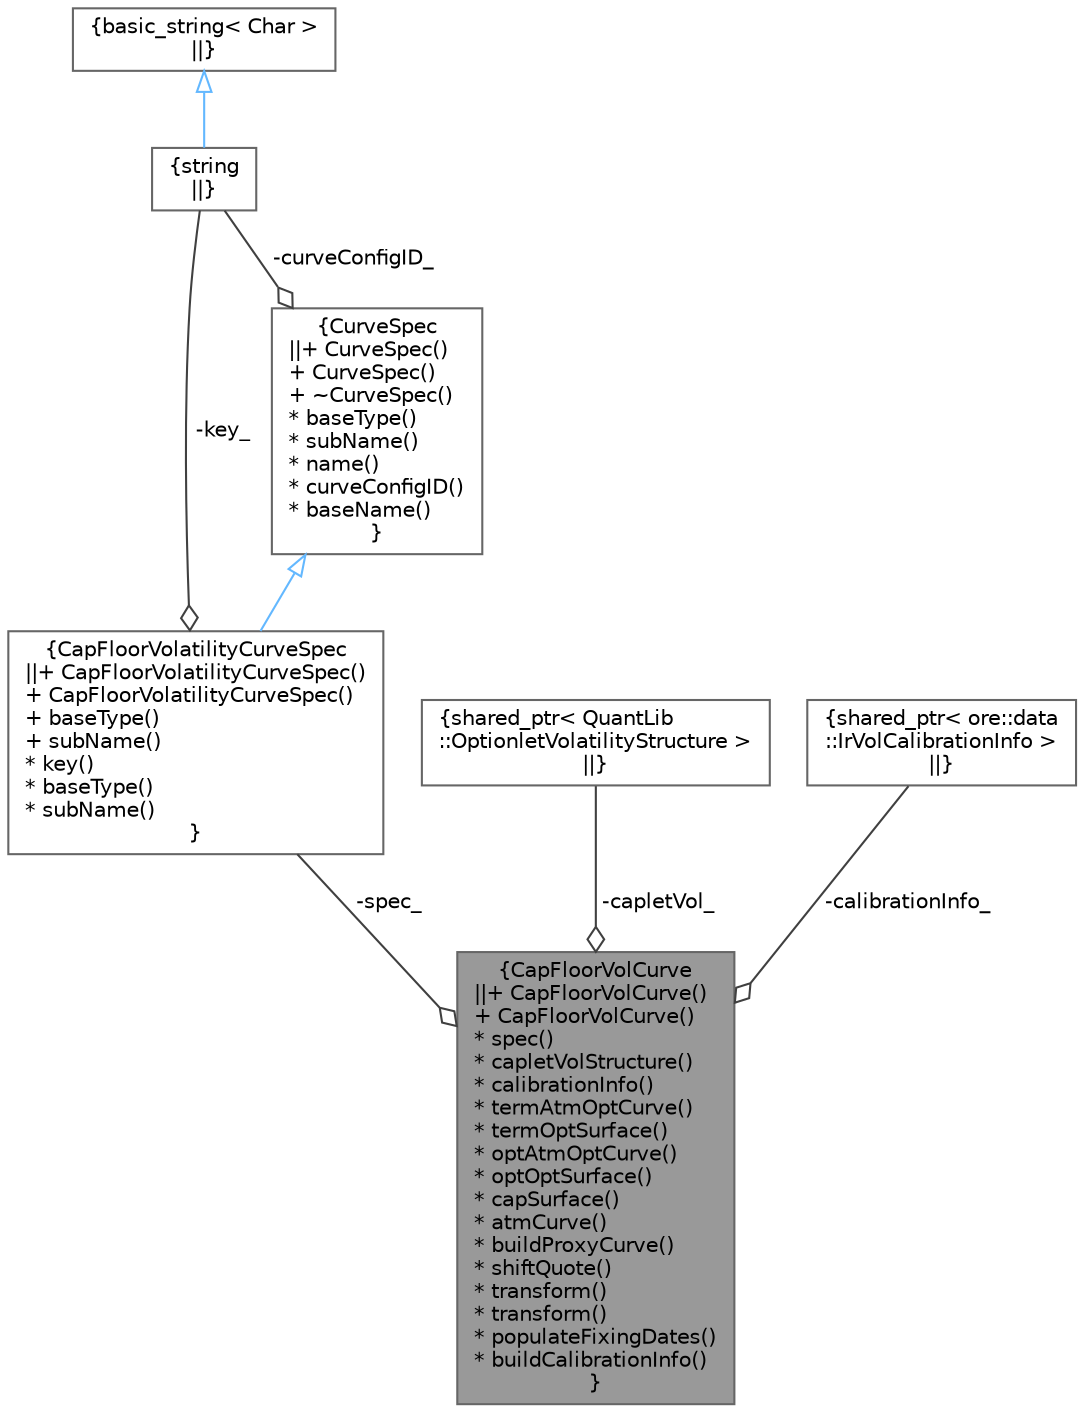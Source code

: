 digraph "CapFloorVolCurve"
{
 // INTERACTIVE_SVG=YES
 // LATEX_PDF_SIZE
  bgcolor="transparent";
  edge [fontname=Helvetica,fontsize=10,labelfontname=Helvetica,labelfontsize=10];
  node [fontname=Helvetica,fontsize=10,shape=box,height=0.2,width=0.4];
  Node1 [label="{CapFloorVolCurve\n||+ CapFloorVolCurve()\l+ CapFloorVolCurve()\l* spec()\l* capletVolStructure()\l* calibrationInfo()\l* termAtmOptCurve()\l* termOptSurface()\l* optAtmOptCurve()\l* optOptSurface()\l* capSurface()\l* atmCurve()\l* buildProxyCurve()\l* shiftQuote()\l* transform()\l* transform()\l* populateFixingDates()\l* buildCalibrationInfo()\l}",height=0.2,width=0.4,color="gray40", fillcolor="grey60", style="filled", fontcolor="black",tooltip=" "];
  Node2 -> Node1 [color="grey25",style="solid",label=" -spec_" ,arrowhead="odiamond"];
  Node2 [label="{CapFloorVolatilityCurveSpec\n||+ CapFloorVolatilityCurveSpec()\l+ CapFloorVolatilityCurveSpec()\l+ baseType()\l+ subName()\l* key()\l* baseType()\l* subName()\l}",height=0.2,width=0.4,color="gray40", fillcolor="white", style="filled",URL="$classore_1_1data_1_1_cap_floor_volatility_curve_spec.html",tooltip="Cap/Floor Volatility curve description."];
  Node3 -> Node2 [dir="back",color="steelblue1",style="solid",arrowtail="onormal"];
  Node3 [label="{CurveSpec\n||+ CurveSpec()\l+ CurveSpec()\l+ ~CurveSpec()\l* baseType()\l* subName()\l* name()\l* curveConfigID()\l* baseName()\l}",height=0.2,width=0.4,color="gray40", fillcolor="white", style="filled",URL="$classore_1_1data_1_1_curve_spec.html",tooltip="Curve Specification."];
  Node4 -> Node3 [color="grey25",style="solid",label=" -curveConfigID_" ,arrowhead="odiamond"];
  Node4 [label="{string\n||}",height=0.2,width=0.4,color="gray40", fillcolor="white", style="filled",tooltip=" "];
  Node5 -> Node4 [dir="back",color="steelblue1",style="solid",arrowtail="onormal"];
  Node5 [label="{basic_string\< Char \>\n||}",height=0.2,width=0.4,color="gray40", fillcolor="white", style="filled",tooltip=" "];
  Node4 -> Node2 [color="grey25",style="solid",label=" -key_" ,arrowhead="odiamond"];
  Node6 -> Node1 [color="grey25",style="solid",label=" -capletVol_" ,arrowhead="odiamond"];
  Node6 [label="{shared_ptr\< QuantLib\l::OptionletVolatilityStructure \>\n||}",height=0.2,width=0.4,color="gray40", fillcolor="white", style="filled",tooltip=" "];
  Node7 -> Node1 [color="grey25",style="solid",label=" -calibrationInfo_" ,arrowhead="odiamond"];
  Node7 [label="{shared_ptr\< ore::data\l::IrVolCalibrationInfo \>\n||}",height=0.2,width=0.4,color="gray40", fillcolor="white", style="filled",tooltip=" "];
}
